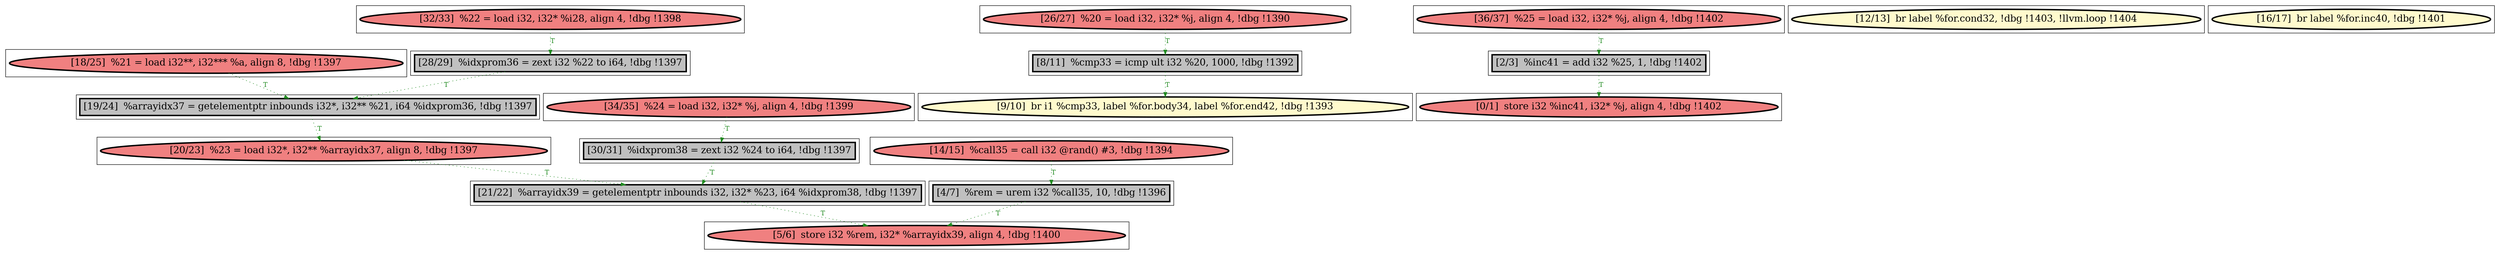 
digraph G {



node7251->node7247 [style=dotted,color=forestgreen,label="T",fontcolor=forestgreen ]
node7253->node7243 [style=dotted,color=forestgreen,label="T",fontcolor=forestgreen ]
node7242->node7250 [style=dotted,color=forestgreen,label="T",fontcolor=forestgreen ]
node7249->node7248 [style=dotted,color=forestgreen,label="T",fontcolor=forestgreen ]
node7237->node7236 [style=dotted,color=forestgreen,label="T",fontcolor=forestgreen ]
node7243->node7238 [style=dotted,color=forestgreen,label="T",fontcolor=forestgreen ]
node7239->node7242 [style=dotted,color=forestgreen,label="T",fontcolor=forestgreen ]
node7248->node7238 [style=dotted,color=forestgreen,label="T",fontcolor=forestgreen ]
node7245->node7241 [style=dotted,color=forestgreen,label="T",fontcolor=forestgreen ]
node7247->node7249 [style=dotted,color=forestgreen,label="T",fontcolor=forestgreen ]
node7244->node7237 [style=dotted,color=forestgreen,label="T",fontcolor=forestgreen ]
node7240->node7248 [style=dotted,color=forestgreen,label="T",fontcolor=forestgreen ]
node7246->node7240 [style=dotted,color=forestgreen,label="T",fontcolor=forestgreen ]
node7241->node7247 [style=dotted,color=forestgreen,label="T",fontcolor=forestgreen ]


subgraph cluster18 {


node7254 [penwidth=3.0,fontsize=20,fillcolor=lemonchiffon,label="[12/13]  br label %for.cond32, !dbg !1403, !llvm.loop !1404",shape=ellipse,style=filled ]



}

subgraph cluster16 {


node7252 [penwidth=3.0,fontsize=20,fillcolor=lemonchiffon,label="[16/17]  br label %for.inc40, !dbg !1401",shape=ellipse,style=filled ]



}

subgraph cluster17 {


node7253 [penwidth=3.0,fontsize=20,fillcolor=lightcoral,label="[14/15]  %call35 = call i32 @rand() #3, !dbg !1394",shape=ellipse,style=filled ]



}

subgraph cluster4 {


node7240 [penwidth=3.0,fontsize=20,fillcolor=grey,label="[30/31]  %idxprom38 = zext i32 %24 to i64, !dbg !1397",shape=rectangle,style=filled ]



}

subgraph cluster3 {


node7239 [penwidth=3.0,fontsize=20,fillcolor=lightcoral,label="[26/27]  %20 = load i32, i32* %j, align 4, !dbg !1390",shape=ellipse,style=filled ]



}

subgraph cluster2 {


node7238 [penwidth=3.0,fontsize=20,fillcolor=lightcoral,label="[5/6]  store i32 %rem, i32* %arrayidx39, align 4, !dbg !1400",shape=ellipse,style=filled ]



}

subgraph cluster1 {


node7237 [penwidth=3.0,fontsize=20,fillcolor=grey,label="[2/3]  %inc41 = add i32 %25, 1, !dbg !1402",shape=rectangle,style=filled ]



}

subgraph cluster12 {


node7248 [penwidth=3.0,fontsize=20,fillcolor=grey,label="[21/22]  %arrayidx39 = getelementptr inbounds i32, i32* %23, i64 %idxprom38, !dbg !1397",shape=rectangle,style=filled ]



}

subgraph cluster5 {


node7241 [penwidth=3.0,fontsize=20,fillcolor=grey,label="[28/29]  %idxprom36 = zext i32 %22 to i64, !dbg !1397",shape=rectangle,style=filled ]



}

subgraph cluster0 {


node7236 [penwidth=3.0,fontsize=20,fillcolor=lightcoral,label="[0/1]  store i32 %inc41, i32* %j, align 4, !dbg !1402",shape=ellipse,style=filled ]



}

subgraph cluster6 {


node7242 [penwidth=3.0,fontsize=20,fillcolor=grey,label="[8/11]  %cmp33 = icmp ult i32 %20, 1000, !dbg !1392",shape=rectangle,style=filled ]



}

subgraph cluster14 {


node7250 [penwidth=3.0,fontsize=20,fillcolor=lemonchiffon,label="[9/10]  br i1 %cmp33, label %for.body34, label %for.end42, !dbg !1393",shape=ellipse,style=filled ]



}

subgraph cluster7 {


node7243 [penwidth=3.0,fontsize=20,fillcolor=grey,label="[4/7]  %rem = urem i32 %call35, 10, !dbg !1396",shape=rectangle,style=filled ]



}

subgraph cluster8 {


node7244 [penwidth=3.0,fontsize=20,fillcolor=lightcoral,label="[36/37]  %25 = load i32, i32* %j, align 4, !dbg !1402",shape=ellipse,style=filled ]



}

subgraph cluster9 {


node7245 [penwidth=3.0,fontsize=20,fillcolor=lightcoral,label="[32/33]  %22 = load i32, i32* %i28, align 4, !dbg !1398",shape=ellipse,style=filled ]



}

subgraph cluster10 {


node7246 [penwidth=3.0,fontsize=20,fillcolor=lightcoral,label="[34/35]  %24 = load i32, i32* %j, align 4, !dbg !1399",shape=ellipse,style=filled ]



}

subgraph cluster11 {


node7247 [penwidth=3.0,fontsize=20,fillcolor=grey,label="[19/24]  %arrayidx37 = getelementptr inbounds i32*, i32** %21, i64 %idxprom36, !dbg !1397",shape=rectangle,style=filled ]



}

subgraph cluster13 {


node7249 [penwidth=3.0,fontsize=20,fillcolor=lightcoral,label="[20/23]  %23 = load i32*, i32** %arrayidx37, align 8, !dbg !1397",shape=ellipse,style=filled ]



}

subgraph cluster15 {


node7251 [penwidth=3.0,fontsize=20,fillcolor=lightcoral,label="[18/25]  %21 = load i32**, i32*** %a, align 8, !dbg !1397",shape=ellipse,style=filled ]



}

}
